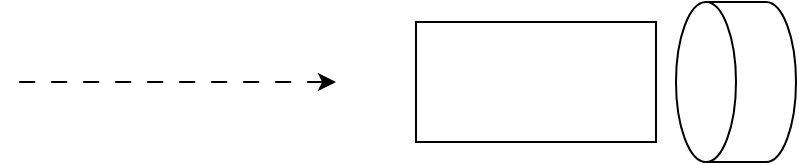 <mxfile>
    <diagram id="nj4qnh-6XweAHyfNdQ5v" name="第 1 页">
        <mxGraphModel dx="1002" dy="659" grid="1" gridSize="10" guides="1" tooltips="1" connect="1" arrows="1" fold="1" page="1" pageScale="1" pageWidth="827" pageHeight="1169" math="0" shadow="0">
            <root>
                <mxCell id="0"/>
                <mxCell id="1" parent="0"/>
                <mxCell id="2" value="" style="endArrow=classic;html=1;shadow=0;orthogonal=0;comic=0;ignoreEdge=0;flowAnimation=1;" edge="1" parent="1">
                    <mxGeometry width="50" height="50" relative="1" as="geometry">
                        <mxPoint x="160" y="220" as="sourcePoint"/>
                        <mxPoint x="320" y="220" as="targetPoint"/>
                    </mxGeometry>
                </mxCell>
                <mxCell id="3" value="" style="rounded=0;whiteSpace=wrap;html=1;" vertex="1" parent="1">
                    <mxGeometry x="360" y="190" width="120" height="60" as="geometry"/>
                </mxCell>
                <mxCell id="4" value="" style="shape=cylinder3;whiteSpace=wrap;html=1;boundedLbl=1;backgroundOutline=1;size=15;autosize=0;movableLabel=0;metaEdit=0;collapsible=0;dropTarget=0;container=0;comic=0;enumerate=0;moveCells=0;treeMoving=0;treeFolding=0;resizeHeight=0;fixedWidth=0;portConstraintRotation=0;direction=north;noLabel=1;" vertex="1" parent="1">
                    <mxGeometry x="490" y="180" width="60" height="80" as="geometry"/>
                </mxCell>
            </root>
        </mxGraphModel>
    </diagram>
</mxfile>
